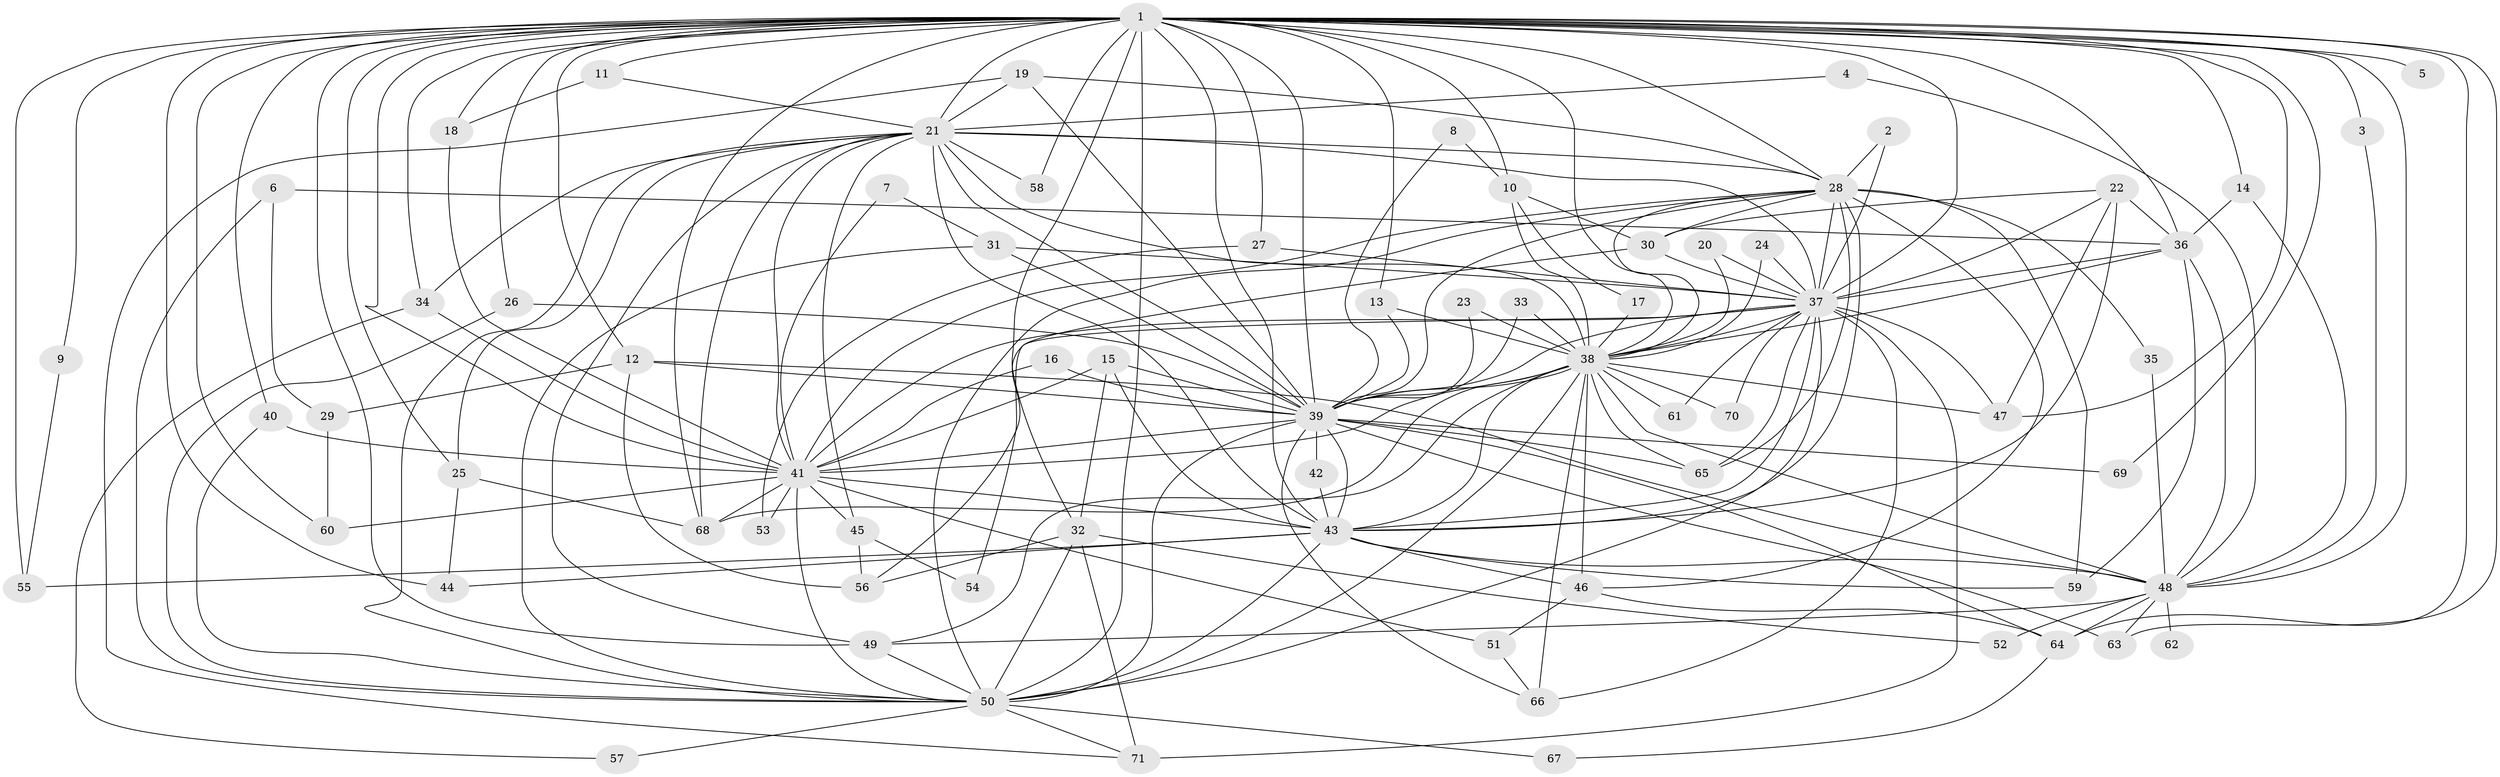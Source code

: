 // original degree distribution, {32: 0.007042253521126761, 25: 0.014084507042253521, 21: 0.007042253521126761, 28: 0.007042253521126761, 33: 0.007042253521126761, 30: 0.007042253521126761, 17: 0.007042253521126761, 16: 0.014084507042253521, 18: 0.007042253521126761, 5: 0.06338028169014084, 3: 0.2535211267605634, 2: 0.5140845070422535, 8: 0.007042253521126761, 4: 0.07746478873239436, 6: 0.007042253521126761}
// Generated by graph-tools (version 1.1) at 2025/25/03/09/25 03:25:38]
// undirected, 71 vertices, 198 edges
graph export_dot {
graph [start="1"]
  node [color=gray90,style=filled];
  1;
  2;
  3;
  4;
  5;
  6;
  7;
  8;
  9;
  10;
  11;
  12;
  13;
  14;
  15;
  16;
  17;
  18;
  19;
  20;
  21;
  22;
  23;
  24;
  25;
  26;
  27;
  28;
  29;
  30;
  31;
  32;
  33;
  34;
  35;
  36;
  37;
  38;
  39;
  40;
  41;
  42;
  43;
  44;
  45;
  46;
  47;
  48;
  49;
  50;
  51;
  52;
  53;
  54;
  55;
  56;
  57;
  58;
  59;
  60;
  61;
  62;
  63;
  64;
  65;
  66;
  67;
  68;
  69;
  70;
  71;
  1 -- 3 [weight=1.0];
  1 -- 5 [weight=1.0];
  1 -- 9 [weight=1.0];
  1 -- 10 [weight=2.0];
  1 -- 11 [weight=2.0];
  1 -- 12 [weight=1.0];
  1 -- 13 [weight=1.0];
  1 -- 14 [weight=1.0];
  1 -- 18 [weight=1.0];
  1 -- 21 [weight=3.0];
  1 -- 25 [weight=1.0];
  1 -- 26 [weight=2.0];
  1 -- 27 [weight=1.0];
  1 -- 28 [weight=2.0];
  1 -- 32 [weight=1.0];
  1 -- 34 [weight=1.0];
  1 -- 36 [weight=1.0];
  1 -- 37 [weight=2.0];
  1 -- 38 [weight=3.0];
  1 -- 39 [weight=2.0];
  1 -- 40 [weight=1.0];
  1 -- 41 [weight=2.0];
  1 -- 43 [weight=3.0];
  1 -- 44 [weight=2.0];
  1 -- 47 [weight=1.0];
  1 -- 48 [weight=2.0];
  1 -- 49 [weight=1.0];
  1 -- 50 [weight=3.0];
  1 -- 55 [weight=2.0];
  1 -- 58 [weight=1.0];
  1 -- 60 [weight=2.0];
  1 -- 63 [weight=1.0];
  1 -- 64 [weight=2.0];
  1 -- 68 [weight=1.0];
  1 -- 69 [weight=1.0];
  2 -- 28 [weight=1.0];
  2 -- 37 [weight=1.0];
  3 -- 48 [weight=1.0];
  4 -- 21 [weight=1.0];
  4 -- 48 [weight=1.0];
  6 -- 29 [weight=1.0];
  6 -- 36 [weight=1.0];
  6 -- 50 [weight=1.0];
  7 -- 31 [weight=1.0];
  7 -- 41 [weight=1.0];
  8 -- 10 [weight=1.0];
  8 -- 39 [weight=1.0];
  9 -- 55 [weight=1.0];
  10 -- 17 [weight=1.0];
  10 -- 30 [weight=1.0];
  10 -- 38 [weight=1.0];
  11 -- 18 [weight=1.0];
  11 -- 21 [weight=1.0];
  12 -- 29 [weight=1.0];
  12 -- 39 [weight=1.0];
  12 -- 48 [weight=1.0];
  12 -- 56 [weight=1.0];
  13 -- 38 [weight=1.0];
  13 -- 39 [weight=1.0];
  14 -- 36 [weight=1.0];
  14 -- 48 [weight=1.0];
  15 -- 32 [weight=1.0];
  15 -- 39 [weight=1.0];
  15 -- 41 [weight=1.0];
  15 -- 43 [weight=1.0];
  16 -- 39 [weight=1.0];
  16 -- 41 [weight=1.0];
  17 -- 38 [weight=1.0];
  18 -- 41 [weight=1.0];
  19 -- 21 [weight=1.0];
  19 -- 28 [weight=1.0];
  19 -- 39 [weight=1.0];
  19 -- 71 [weight=1.0];
  20 -- 37 [weight=1.0];
  20 -- 38 [weight=1.0];
  21 -- 25 [weight=1.0];
  21 -- 28 [weight=1.0];
  21 -- 34 [weight=1.0];
  21 -- 37 [weight=1.0];
  21 -- 38 [weight=1.0];
  21 -- 39 [weight=1.0];
  21 -- 41 [weight=2.0];
  21 -- 43 [weight=1.0];
  21 -- 45 [weight=1.0];
  21 -- 49 [weight=1.0];
  21 -- 50 [weight=2.0];
  21 -- 58 [weight=1.0];
  21 -- 68 [weight=1.0];
  22 -- 30 [weight=1.0];
  22 -- 36 [weight=1.0];
  22 -- 37 [weight=1.0];
  22 -- 43 [weight=2.0];
  22 -- 47 [weight=1.0];
  23 -- 38 [weight=1.0];
  23 -- 39 [weight=1.0];
  24 -- 37 [weight=1.0];
  24 -- 38 [weight=1.0];
  25 -- 44 [weight=1.0];
  25 -- 68 [weight=1.0];
  26 -- 39 [weight=1.0];
  26 -- 50 [weight=1.0];
  27 -- 37 [weight=2.0];
  27 -- 53 [weight=1.0];
  28 -- 30 [weight=1.0];
  28 -- 35 [weight=1.0];
  28 -- 37 [weight=1.0];
  28 -- 38 [weight=1.0];
  28 -- 39 [weight=1.0];
  28 -- 41 [weight=1.0];
  28 -- 43 [weight=1.0];
  28 -- 46 [weight=1.0];
  28 -- 50 [weight=1.0];
  28 -- 59 [weight=1.0];
  28 -- 65 [weight=1.0];
  29 -- 60 [weight=1.0];
  30 -- 37 [weight=1.0];
  30 -- 54 [weight=1.0];
  31 -- 37 [weight=1.0];
  31 -- 39 [weight=1.0];
  31 -- 50 [weight=1.0];
  32 -- 50 [weight=1.0];
  32 -- 52 [weight=1.0];
  32 -- 56 [weight=1.0];
  32 -- 71 [weight=1.0];
  33 -- 38 [weight=1.0];
  33 -- 39 [weight=1.0];
  34 -- 41 [weight=1.0];
  34 -- 57 [weight=1.0];
  35 -- 48 [weight=1.0];
  36 -- 37 [weight=1.0];
  36 -- 38 [weight=1.0];
  36 -- 48 [weight=1.0];
  36 -- 59 [weight=1.0];
  37 -- 38 [weight=1.0];
  37 -- 39 [weight=1.0];
  37 -- 41 [weight=1.0];
  37 -- 43 [weight=1.0];
  37 -- 47 [weight=1.0];
  37 -- 50 [weight=1.0];
  37 -- 56 [weight=1.0];
  37 -- 61 [weight=1.0];
  37 -- 65 [weight=2.0];
  37 -- 66 [weight=1.0];
  37 -- 70 [weight=1.0];
  37 -- 71 [weight=1.0];
  38 -- 39 [weight=3.0];
  38 -- 41 [weight=2.0];
  38 -- 43 [weight=1.0];
  38 -- 46 [weight=1.0];
  38 -- 47 [weight=1.0];
  38 -- 48 [weight=1.0];
  38 -- 49 [weight=1.0];
  38 -- 50 [weight=1.0];
  38 -- 61 [weight=1.0];
  38 -- 65 [weight=1.0];
  38 -- 66 [weight=2.0];
  38 -- 68 [weight=1.0];
  38 -- 70 [weight=1.0];
  39 -- 41 [weight=2.0];
  39 -- 42 [weight=1.0];
  39 -- 43 [weight=2.0];
  39 -- 50 [weight=1.0];
  39 -- 63 [weight=2.0];
  39 -- 64 [weight=1.0];
  39 -- 65 [weight=1.0];
  39 -- 66 [weight=1.0];
  39 -- 69 [weight=1.0];
  40 -- 41 [weight=1.0];
  40 -- 50 [weight=1.0];
  41 -- 43 [weight=1.0];
  41 -- 45 [weight=1.0];
  41 -- 50 [weight=1.0];
  41 -- 51 [weight=1.0];
  41 -- 53 [weight=1.0];
  41 -- 60 [weight=2.0];
  41 -- 68 [weight=1.0];
  42 -- 43 [weight=1.0];
  43 -- 44 [weight=1.0];
  43 -- 46 [weight=1.0];
  43 -- 48 [weight=1.0];
  43 -- 50 [weight=1.0];
  43 -- 55 [weight=1.0];
  43 -- 59 [weight=1.0];
  45 -- 54 [weight=1.0];
  45 -- 56 [weight=1.0];
  46 -- 51 [weight=1.0];
  46 -- 64 [weight=1.0];
  48 -- 49 [weight=1.0];
  48 -- 52 [weight=1.0];
  48 -- 62 [weight=1.0];
  48 -- 63 [weight=1.0];
  48 -- 64 [weight=1.0];
  49 -- 50 [weight=1.0];
  50 -- 57 [weight=1.0];
  50 -- 67 [weight=1.0];
  50 -- 71 [weight=1.0];
  51 -- 66 [weight=1.0];
  64 -- 67 [weight=1.0];
}
